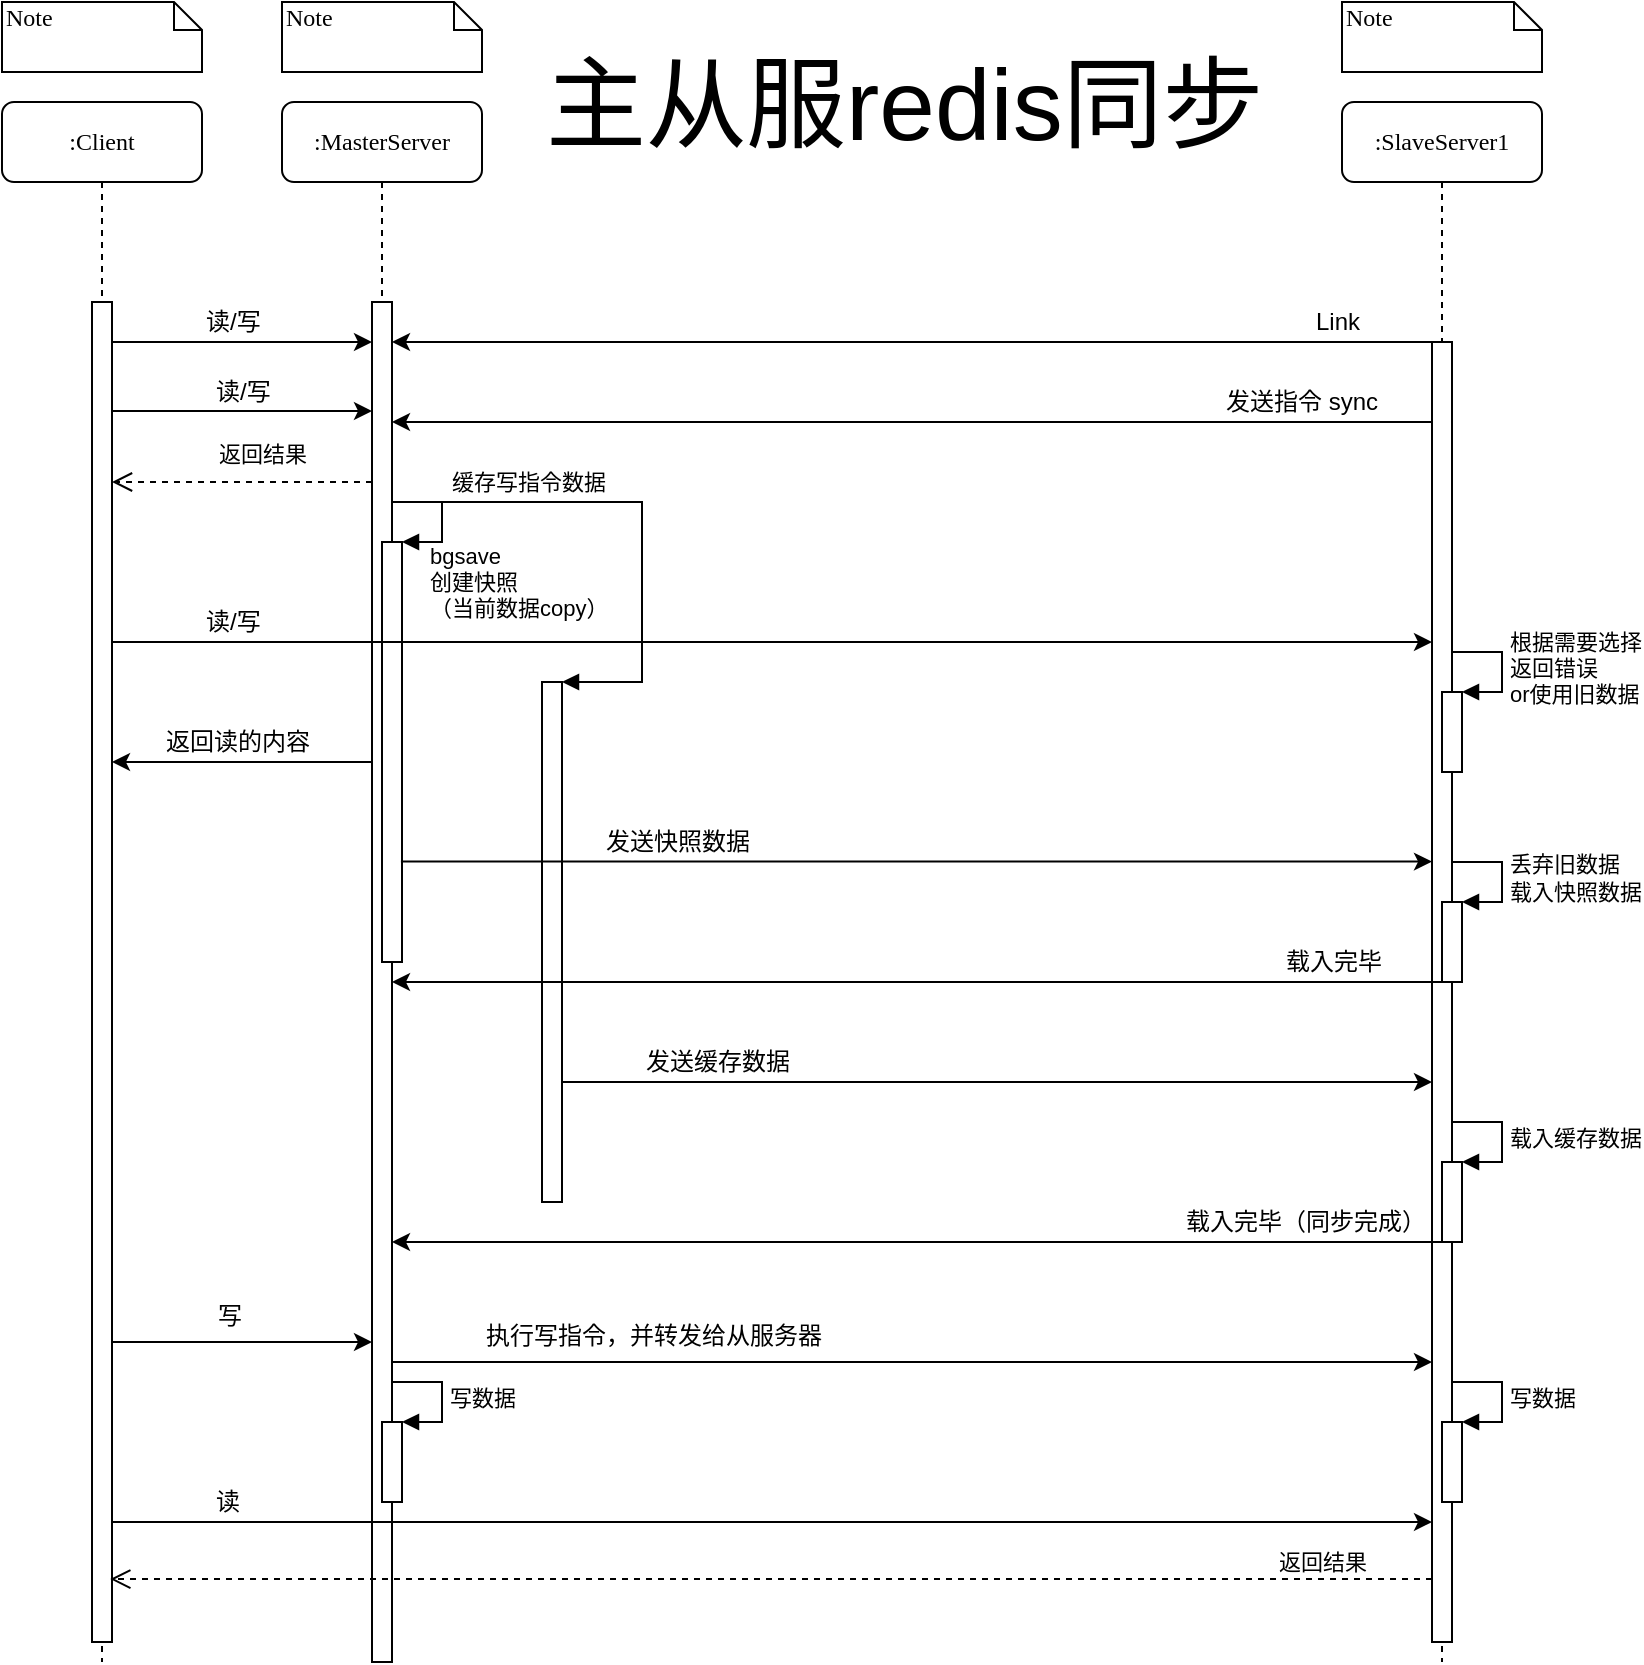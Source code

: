 <mxfile version="12.1.3" pages="1"><diagram name="Page-1" id="13e1069c-82ec-6db2-03f1-153e76fe0fe0"><mxGraphModel dx="1790" dy="1164" grid="1" gridSize="10" guides="1" tooltips="1" connect="1" arrows="1" fold="1" page="1" pageScale="1" pageWidth="1100" pageHeight="850" background="#ffffff" math="0" shadow="0"><root><mxCell id="0"/><mxCell id="1" parent="0"/><mxCell id="7baba1c4bc27f4b0-2" value=":MasterServer" style="shape=umlLifeline;perimeter=lifelinePerimeter;whiteSpace=wrap;html=1;container=1;collapsible=0;recursiveResize=0;outlineConnect=0;rounded=1;shadow=0;comic=0;labelBackgroundColor=none;strokeColor=#000000;strokeWidth=1;fillColor=#FFFFFF;fontFamily=Verdana;fontSize=12;fontColor=#000000;align=center;" parent="1" vertex="1"><mxGeometry x="270" y="60" width="100" height="780" as="geometry"/></mxCell><mxCell id="7baba1c4bc27f4b0-10" value="" style="html=1;points=[];perimeter=orthogonalPerimeter;rounded=0;shadow=0;comic=0;labelBackgroundColor=none;strokeColor=#000000;strokeWidth=1;fillColor=#FFFFFF;fontFamily=Verdana;fontSize=12;fontColor=#000000;align=center;" parent="7baba1c4bc27f4b0-2" vertex="1"><mxGeometry x="45" y="100" width="10" height="680" as="geometry"/></mxCell><mxCell id="EBHWjchREunk79XsgWc--6" value="" style="html=1;points=[];perimeter=orthogonalPerimeter;" parent="7baba1c4bc27f4b0-2" vertex="1"><mxGeometry x="50" y="220" width="10" height="210" as="geometry"/></mxCell><mxCell id="EBHWjchREunk79XsgWc--7" value="bgsave&lt;br&gt;创建快照&lt;br&gt;（当前数据copy）" style="edgeStyle=orthogonalEdgeStyle;html=1;align=left;spacingLeft=2;endArrow=block;rounded=0;entryX=1;entryY=0;" parent="7baba1c4bc27f4b0-2" target="EBHWjchREunk79XsgWc--6" edge="1"><mxGeometry x="0.702" y="20" relative="1" as="geometry"><mxPoint x="55" y="200" as="sourcePoint"/><Array as="points"><mxPoint x="80" y="200"/></Array><mxPoint as="offset"/></mxGeometry></mxCell><mxCell id="EBHWjchREunk79XsgWc--44" value="" style="html=1;points=[];perimeter=orthogonalPerimeter;" parent="7baba1c4bc27f4b0-2" vertex="1"><mxGeometry x="50" y="660" width="10" height="40" as="geometry"/></mxCell><mxCell id="EBHWjchREunk79XsgWc--45" value="写数据" style="edgeStyle=orthogonalEdgeStyle;html=1;align=left;spacingLeft=2;endArrow=block;rounded=0;entryX=1;entryY=0;" parent="7baba1c4bc27f4b0-2" target="EBHWjchREunk79XsgWc--44" edge="1"><mxGeometry relative="1" as="geometry"><mxPoint x="55" y="640" as="sourcePoint"/><Array as="points"><mxPoint x="80" y="640"/></Array></mxGeometry></mxCell><mxCell id="7baba1c4bc27f4b0-3" value=":SlaveServer1" style="shape=umlLifeline;perimeter=lifelinePerimeter;whiteSpace=wrap;html=1;container=1;collapsible=0;recursiveResize=0;outlineConnect=0;rounded=1;shadow=0;comic=0;labelBackgroundColor=none;strokeColor=#000000;strokeWidth=1;fillColor=#FFFFFF;fontFamily=Verdana;fontSize=12;fontColor=#000000;align=center;" parent="1" vertex="1"><mxGeometry x="800" y="60" width="100" height="780" as="geometry"/></mxCell><mxCell id="7baba1c4bc27f4b0-13" value="" style="html=1;points=[];perimeter=orthogonalPerimeter;rounded=0;shadow=0;comic=0;labelBackgroundColor=none;strokeColor=#000000;strokeWidth=1;fillColor=#FFFFFF;fontFamily=Verdana;fontSize=12;fontColor=#000000;align=center;" parent="7baba1c4bc27f4b0-3" vertex="1"><mxGeometry x="45" y="120" width="10" height="650" as="geometry"/></mxCell><mxCell id="EBHWjchREunk79XsgWc--21" value="" style="html=1;points=[];perimeter=orthogonalPerimeter;" parent="7baba1c4bc27f4b0-3" vertex="1"><mxGeometry x="50" y="295" width="10" height="40" as="geometry"/></mxCell><mxCell id="EBHWjchREunk79XsgWc--22" value="根据需要选择&lt;br&gt;返回错误&lt;br&gt;or使用旧数据" style="edgeStyle=orthogonalEdgeStyle;html=1;align=left;spacingLeft=2;endArrow=block;rounded=0;entryX=1;entryY=0;" parent="7baba1c4bc27f4b0-3" target="EBHWjchREunk79XsgWc--21" edge="1"><mxGeometry relative="1" as="geometry"><mxPoint x="55" y="275" as="sourcePoint"/><Array as="points"><mxPoint x="80" y="275"/></Array></mxGeometry></mxCell><mxCell id="EBHWjchREunk79XsgWc--27" value="" style="html=1;points=[];perimeter=orthogonalPerimeter;" parent="7baba1c4bc27f4b0-3" vertex="1"><mxGeometry x="50" y="400" width="10" height="40" as="geometry"/></mxCell><mxCell id="EBHWjchREunk79XsgWc--28" value="丢弃旧数据&lt;br&gt;载入快照数据" style="edgeStyle=orthogonalEdgeStyle;html=1;align=left;spacingLeft=2;endArrow=block;rounded=0;entryX=1;entryY=0;" parent="7baba1c4bc27f4b0-3" target="EBHWjchREunk79XsgWc--27" edge="1"><mxGeometry relative="1" as="geometry"><mxPoint x="55" y="380" as="sourcePoint"/><Array as="points"><mxPoint x="80" y="380"/></Array></mxGeometry></mxCell><mxCell id="EBHWjchREunk79XsgWc--36" value="" style="html=1;points=[];perimeter=orthogonalPerimeter;" parent="7baba1c4bc27f4b0-3" vertex="1"><mxGeometry x="50" y="530" width="10" height="40" as="geometry"/></mxCell><mxCell id="EBHWjchREunk79XsgWc--37" value="载入缓存数据" style="edgeStyle=orthogonalEdgeStyle;html=1;align=left;spacingLeft=2;endArrow=block;rounded=0;entryX=1;entryY=0;" parent="7baba1c4bc27f4b0-3" target="EBHWjchREunk79XsgWc--36" edge="1"><mxGeometry relative="1" as="geometry"><mxPoint x="55" y="510" as="sourcePoint"/><Array as="points"><mxPoint x="80" y="510"/></Array></mxGeometry></mxCell><mxCell id="EBHWjchREunk79XsgWc--46" value="" style="html=1;points=[];perimeter=orthogonalPerimeter;" parent="7baba1c4bc27f4b0-3" vertex="1"><mxGeometry x="50" y="660" width="10" height="40" as="geometry"/></mxCell><mxCell id="EBHWjchREunk79XsgWc--47" value="写数据" style="edgeStyle=orthogonalEdgeStyle;html=1;align=left;spacingLeft=2;endArrow=block;rounded=0;entryX=1;entryY=0;" parent="7baba1c4bc27f4b0-3" target="EBHWjchREunk79XsgWc--46" edge="1"><mxGeometry relative="1" as="geometry"><mxPoint x="55" y="640" as="sourcePoint"/><Array as="points"><mxPoint x="80" y="640"/></Array></mxGeometry></mxCell><mxCell id="7baba1c4bc27f4b0-8" value=":Client" style="shape=umlLifeline;perimeter=lifelinePerimeter;whiteSpace=wrap;html=1;container=1;collapsible=0;recursiveResize=0;outlineConnect=0;rounded=1;shadow=0;comic=0;labelBackgroundColor=none;strokeColor=#000000;strokeWidth=1;fillColor=#FFFFFF;fontFamily=Verdana;fontSize=12;fontColor=#000000;align=center;" parent="1" vertex="1"><mxGeometry x="130" y="60" width="100" height="780" as="geometry"/></mxCell><mxCell id="7baba1c4bc27f4b0-9" value="" style="html=1;points=[];perimeter=orthogonalPerimeter;rounded=0;shadow=0;comic=0;labelBackgroundColor=none;strokeColor=#000000;strokeWidth=1;fillColor=#FFFFFF;fontFamily=Verdana;fontSize=12;fontColor=#000000;align=center;" parent="7baba1c4bc27f4b0-8" vertex="1"><mxGeometry x="45" y="100" width="10" height="670" as="geometry"/></mxCell><mxCell id="7baba1c4bc27f4b0-40" value="Note" style="shape=note;whiteSpace=wrap;html=1;size=14;verticalAlign=top;align=left;spacingTop=-6;rounded=0;shadow=0;comic=0;labelBackgroundColor=none;strokeColor=#000000;strokeWidth=1;fillColor=#FFFFFF;fontFamily=Verdana;fontSize=12;fontColor=#000000;" parent="1" vertex="1"><mxGeometry x="130" y="10" width="100" height="35" as="geometry"/></mxCell><mxCell id="7baba1c4bc27f4b0-41" value="Note" style="shape=note;whiteSpace=wrap;html=1;size=14;verticalAlign=top;align=left;spacingTop=-6;rounded=0;shadow=0;comic=0;labelBackgroundColor=none;strokeColor=#000000;strokeWidth=1;fillColor=#FFFFFF;fontFamily=Verdana;fontSize=12;fontColor=#000000;" parent="1" vertex="1"><mxGeometry x="270" y="10" width="100" height="35" as="geometry"/></mxCell><mxCell id="7baba1c4bc27f4b0-42" value="Note" style="shape=note;whiteSpace=wrap;html=1;size=14;verticalAlign=top;align=left;spacingTop=-6;rounded=0;shadow=0;comic=0;labelBackgroundColor=none;strokeColor=#000000;strokeWidth=1;fillColor=#FFFFFF;fontFamily=Verdana;fontSize=12;fontColor=#000000;" parent="1" vertex="1"><mxGeometry x="800" y="10" width="100" height="35" as="geometry"/></mxCell><mxCell id="EBHWjchREunk79XsgWc--2" value="" style="endArrow=classic;html=1;" parent="1" source="7baba1c4bc27f4b0-13" target="7baba1c4bc27f4b0-10" edge="1"><mxGeometry width="50" height="50" relative="1" as="geometry"><mxPoint x="380" y="200" as="sourcePoint"/><mxPoint x="430" y="150" as="targetPoint"/><Array as="points"><mxPoint x="450" y="180"/></Array></mxGeometry></mxCell><mxCell id="EBHWjchREunk79XsgWc--3" value="Link" style="text;html=1;resizable=0;points=[];autosize=1;align=left;verticalAlign=top;spacingTop=-4;" parent="1" vertex="1"><mxGeometry x="785" y="160" width="40" height="10" as="geometry"/></mxCell><mxCell id="EBHWjchREunk79XsgWc--4" value="" style="endArrow=classic;html=1;" parent="1" source="7baba1c4bc27f4b0-13" target="7baba1c4bc27f4b0-10" edge="1"><mxGeometry width="50" height="50" relative="1" as="geometry"><mxPoint x="400" y="310" as="sourcePoint"/><mxPoint x="450" y="260" as="targetPoint"/><Array as="points"><mxPoint x="450" y="220"/></Array></mxGeometry></mxCell><mxCell id="EBHWjchREunk79XsgWc--5" value="发送指令 sync" style="text;html=1;resizable=0;points=[];autosize=1;align=left;verticalAlign=top;spacingTop=-4;" parent="1" vertex="1"><mxGeometry x="740" y="199.5" width="100" height="10" as="geometry"/></mxCell><mxCell id="EBHWjchREunk79XsgWc--10" value="" style="endArrow=classic;html=1;" parent="1" source="7baba1c4bc27f4b0-9" target="7baba1c4bc27f4b0-10" edge="1"><mxGeometry width="50" height="50" relative="1" as="geometry"><mxPoint x="220" y="230" as="sourcePoint"/><mxPoint x="270" y="180" as="targetPoint"/><Array as="points"><mxPoint x="270" y="180"/></Array></mxGeometry></mxCell><mxCell id="EBHWjchREunk79XsgWc--11" value="读/写" style="text;html=1;resizable=0;points=[];autosize=1;align=left;verticalAlign=top;spacingTop=-4;" parent="1" vertex="1"><mxGeometry x="230" y="160" width="50" height="10" as="geometry"/></mxCell><mxCell id="EBHWjchREunk79XsgWc--12" value="" style="endArrow=classic;html=1;" parent="1" source="7baba1c4bc27f4b0-9" target="7baba1c4bc27f4b0-10" edge="1"><mxGeometry width="50" height="50" relative="1" as="geometry"><mxPoint x="190" y="214.5" as="sourcePoint"/><mxPoint x="320" y="214.5" as="targetPoint"/><Array as="points"><mxPoint x="275" y="214.5"/></Array></mxGeometry></mxCell><mxCell id="EBHWjchREunk79XsgWc--13" value="读/写" style="text;html=1;resizable=0;points=[];autosize=1;align=left;verticalAlign=top;spacingTop=-4;" parent="1" vertex="1"><mxGeometry x="235" y="194.5" width="50" height="10" as="geometry"/></mxCell><mxCell id="EBHWjchREunk79XsgWc--14" value="" style="html=1;points=[];perimeter=orthogonalPerimeter;" parent="1" vertex="1"><mxGeometry x="400" y="350" width="10" height="260" as="geometry"/></mxCell><mxCell id="EBHWjchREunk79XsgWc--15" value="缓存写指令数据" style="edgeStyle=orthogonalEdgeStyle;html=1;align=left;spacingLeft=2;endArrow=block;rounded=0;entryX=1;entryY=0;" parent="1" source="7baba1c4bc27f4b0-10" target="EBHWjchREunk79XsgWc--14" edge="1"><mxGeometry x="-0.797" y="10" relative="1" as="geometry"><mxPoint x="370" y="299.5" as="sourcePoint"/><Array as="points"><mxPoint x="450" y="260"/><mxPoint x="450" y="350"/></Array><mxPoint as="offset"/></mxGeometry></mxCell><mxCell id="EBHWjchREunk79XsgWc--16" value="" style="endArrow=classic;html=1;" parent="1" source="7baba1c4bc27f4b0-10" target="7baba1c4bc27f4b0-9" edge="1"><mxGeometry width="50" height="50" relative="1" as="geometry"><mxPoint x="230" y="320" as="sourcePoint"/><mxPoint x="280" y="270" as="targetPoint"/><Array as="points"><mxPoint x="250" y="390"/></Array></mxGeometry></mxCell><mxCell id="EBHWjchREunk79XsgWc--17" value="返回读的内容" style="text;html=1;resizable=0;points=[];autosize=1;align=left;verticalAlign=top;spacingTop=-4;" parent="1" vertex="1"><mxGeometry x="210" y="370" width="100" height="10" as="geometry"/></mxCell><mxCell id="EBHWjchREunk79XsgWc--19" value="" style="endArrow=classic;html=1;" parent="1" source="7baba1c4bc27f4b0-9" target="7baba1c4bc27f4b0-13" edge="1"><mxGeometry width="50" height="50" relative="1" as="geometry"><mxPoint x="230" y="330" as="sourcePoint"/><mxPoint x="280" y="280" as="targetPoint"/><Array as="points"><mxPoint x="370" y="330"/></Array></mxGeometry></mxCell><mxCell id="EBHWjchREunk79XsgWc--20" value="读/写" style="text;html=1;resizable=0;points=[];autosize=1;align=left;verticalAlign=top;spacingTop=-4;" parent="1" vertex="1"><mxGeometry x="230" y="310" width="50" height="10" as="geometry"/></mxCell><mxCell id="EBHWjchREunk79XsgWc--23" value="" style="endArrow=classic;html=1;exitX=0.946;exitY=0.761;exitDx=0;exitDy=0;exitPerimeter=0;" parent="1" source="EBHWjchREunk79XsgWc--6" target="7baba1c4bc27f4b0-13" edge="1"><mxGeometry width="50" height="50" relative="1" as="geometry"><mxPoint x="470" y="430" as="sourcePoint"/><mxPoint x="520" y="380" as="targetPoint"/></mxGeometry></mxCell><mxCell id="EBHWjchREunk79XsgWc--24" value="发送快照数据" style="text;html=1;resizable=0;points=[];autosize=1;align=left;verticalAlign=top;spacingTop=-4;" parent="1" vertex="1"><mxGeometry x="430" y="420" width="100" height="10" as="geometry"/></mxCell><mxCell id="EBHWjchREunk79XsgWc--32" value="" style="endArrow=classic;html=1;" parent="1" source="EBHWjchREunk79XsgWc--27" target="7baba1c4bc27f4b0-10" edge="1"><mxGeometry width="50" height="50" relative="1" as="geometry"><mxPoint x="460" y="500" as="sourcePoint"/><mxPoint x="510" y="450" as="targetPoint"/><Array as="points"><mxPoint x="480" y="500"/></Array></mxGeometry></mxCell><mxCell id="EBHWjchREunk79XsgWc--33" value="载入完毕" style="text;html=1;resizable=0;points=[];autosize=1;align=left;verticalAlign=top;spacingTop=-4;" parent="1" vertex="1"><mxGeometry x="770" y="480" width="70" height="10" as="geometry"/></mxCell><mxCell id="EBHWjchREunk79XsgWc--34" value="" style="endArrow=classic;html=1;" parent="1" source="EBHWjchREunk79XsgWc--14" target="7baba1c4bc27f4b0-13" edge="1"><mxGeometry width="50" height="50" relative="1" as="geometry"><mxPoint x="440" y="570" as="sourcePoint"/><mxPoint x="490" y="520" as="targetPoint"/><Array as="points"><mxPoint x="500" y="550"/></Array></mxGeometry></mxCell><mxCell id="EBHWjchREunk79XsgWc--35" value="发送缓存数据" style="text;html=1;resizable=0;points=[];autosize=1;align=left;verticalAlign=top;spacingTop=-4;" parent="1" vertex="1"><mxGeometry x="450" y="530" width="100" height="10" as="geometry"/></mxCell><mxCell id="EBHWjchREunk79XsgWc--38" value="" style="endArrow=classic;html=1;" parent="1" source="EBHWjchREunk79XsgWc--36" target="7baba1c4bc27f4b0-10" edge="1"><mxGeometry width="50" height="50" relative="1" as="geometry"><mxPoint x="480" y="660" as="sourcePoint"/><mxPoint x="530" y="610" as="targetPoint"/><Array as="points"><mxPoint x="540" y="630"/></Array></mxGeometry></mxCell><mxCell id="EBHWjchREunk79XsgWc--39" value="载入完毕（同步完成）" style="text;html=1;resizable=0;points=[];autosize=1;align=left;verticalAlign=top;spacingTop=-4;" parent="1" vertex="1"><mxGeometry x="720" y="610" width="150" height="10" as="geometry"/></mxCell><mxCell id="EBHWjchREunk79XsgWc--40" value="" style="endArrow=classic;html=1;" parent="1" source="7baba1c4bc27f4b0-9" target="7baba1c4bc27f4b0-10" edge="1"><mxGeometry width="50" height="50" relative="1" as="geometry"><mxPoint x="80" y="640" as="sourcePoint"/><mxPoint x="130" y="590" as="targetPoint"/><Array as="points"><mxPoint x="260" y="680"/></Array></mxGeometry></mxCell><mxCell id="EBHWjchREunk79XsgWc--41" value="写" style="text;html=1;resizable=0;points=[];autosize=1;align=left;verticalAlign=top;spacingTop=-4;" parent="1" vertex="1"><mxGeometry x="236" y="657" width="30" height="10" as="geometry"/></mxCell><mxCell id="EBHWjchREunk79XsgWc--42" value="" style="endArrow=classic;html=1;" parent="1" source="7baba1c4bc27f4b0-10" target="7baba1c4bc27f4b0-13" edge="1"><mxGeometry width="50" height="50" relative="1" as="geometry"><mxPoint x="450" y="740" as="sourcePoint"/><mxPoint x="500" y="690" as="targetPoint"/><Array as="points"><mxPoint x="440" y="690"/></Array></mxGeometry></mxCell><mxCell id="EBHWjchREunk79XsgWc--43" value="执行写指令，并转发给从服务器" style="text;html=1;resizable=0;points=[];autosize=1;align=left;verticalAlign=top;spacingTop=-4;" parent="1" vertex="1"><mxGeometry x="370" y="667" width="200" height="10" as="geometry"/></mxCell><mxCell id="EBHWjchREunk79XsgWc--48" value="" style="endArrow=classic;html=1;" parent="1" source="7baba1c4bc27f4b0-9" target="7baba1c4bc27f4b0-13" edge="1"><mxGeometry width="50" height="50" relative="1" as="geometry"><mxPoint x="230" y="840" as="sourcePoint"/><mxPoint x="280" y="790" as="targetPoint"/><Array as="points"><mxPoint x="340" y="770"/></Array></mxGeometry></mxCell><mxCell id="EBHWjchREunk79XsgWc--50" value="读" style="text;html=1;resizable=0;points=[];autosize=1;align=left;verticalAlign=top;spacingTop=-4;" parent="1" vertex="1"><mxGeometry x="235" y="750" width="30" height="10" as="geometry"/></mxCell><mxCell id="EBHWjchREunk79XsgWc--51" value="返回结果" style="html=1;verticalAlign=bottom;endArrow=open;dashed=1;endSize=8;entryX=0.913;entryY=0.953;entryDx=0;entryDy=0;entryPerimeter=0;" parent="1" source="7baba1c4bc27f4b0-13" target="7baba1c4bc27f4b0-9" edge="1"><mxGeometry x="-0.834" relative="1" as="geometry"><mxPoint x="440" y="800" as="sourcePoint"/><mxPoint x="360" y="800" as="targetPoint"/><mxPoint as="offset"/></mxGeometry></mxCell><mxCell id="EBHWjchREunk79XsgWc--52" value="返回结果" style="html=1;verticalAlign=bottom;endArrow=open;dashed=1;endSize=8;" parent="1" source="7baba1c4bc27f4b0-10" target="7baba1c4bc27f4b0-9" edge="1"><mxGeometry x="-0.154" y="-5" relative="1" as="geometry"><mxPoint x="260" y="540" as="sourcePoint"/><mxPoint x="180" y="540" as="targetPoint"/><Array as="points"><mxPoint x="250" y="250"/></Array><mxPoint as="offset"/></mxGeometry></mxCell><mxCell id="EBHWjchREunk79XsgWc--53" value="&lt;font style=&quot;font-size: 50px&quot;&gt;主从服redis同步&lt;/font&gt;" style="text;html=1;resizable=0;points=[];autosize=1;align=left;verticalAlign=top;spacingTop=-4;" parent="1" vertex="1"><mxGeometry x="400" y="29" width="370" height="30" as="geometry"/></mxCell></root></mxGraphModel></diagram></mxfile>